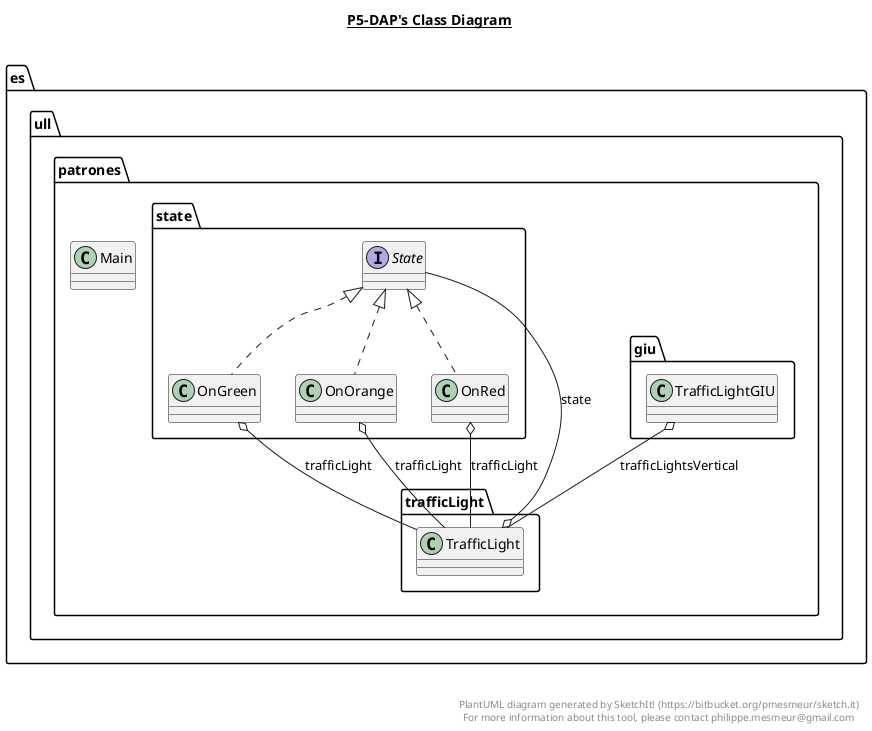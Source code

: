 @startuml

title __P5-DAP's Class Diagram__\n

  namespace es.ull.patrones {
    class Main {
    }
  }
  

  namespace es.ull.patrones {
    namespace es.ull.patrones.giu {
      class es.ull.patrones.giu.TrafficLightGIU {
      }
    }
  }
  

  namespace es.ull.patrones {
    namespace es.ull.patrones.state {
      class es.ull.patrones.state.OnGreen {
      }
    }
  }
  

  namespace es.ull.patrones {
    namespace es.ull.patrones.state {
      class es.ull.patrones.state.OnOrange {
      }
    }
  }
  

  namespace es.ull.patrones {
    namespace es.ull.patrones.state {
      class es.ull.patrones.state.OnRed {
      }
    }
  }
  

  namespace es.ull.patrones {
    namespace es.ull.patrones.state {
      interface es.ull.patrones.state.State {
      }
    }
  }
  

  namespace es.ull.patrones {
    namespace es.ull.patrones.trafficLight {
      class es.ull.patrones.trafficLight.TrafficLight {
      }
    }
  }
  

  es.ull.patrones.giu.TrafficLightGIU o-- es.ull.patrones.trafficLight.TrafficLight : trafficLightsVertical
  es.ull.patrones.state.OnGreen .up.|> es.ull.patrones.state.State
  es.ull.patrones.state.OnGreen o-- es.ull.patrones.trafficLight.TrafficLight : trafficLight
  es.ull.patrones.state.OnOrange .up.|> es.ull.patrones.state.State
  es.ull.patrones.state.OnOrange o-- es.ull.patrones.trafficLight.TrafficLight : trafficLight
  es.ull.patrones.state.OnRed .up.|> es.ull.patrones.state.State
  es.ull.patrones.state.OnRed o-- es.ull.patrones.trafficLight.TrafficLight : trafficLight
  es.ull.patrones.trafficLight.TrafficLight o-- es.ull.patrones.state.State : state


right footer


PlantUML diagram generated by SketchIt! (https://bitbucket.org/pmesmeur/sketch.it)
For more information about this tool, please contact philippe.mesmeur@gmail.com
endfooter

@enduml
